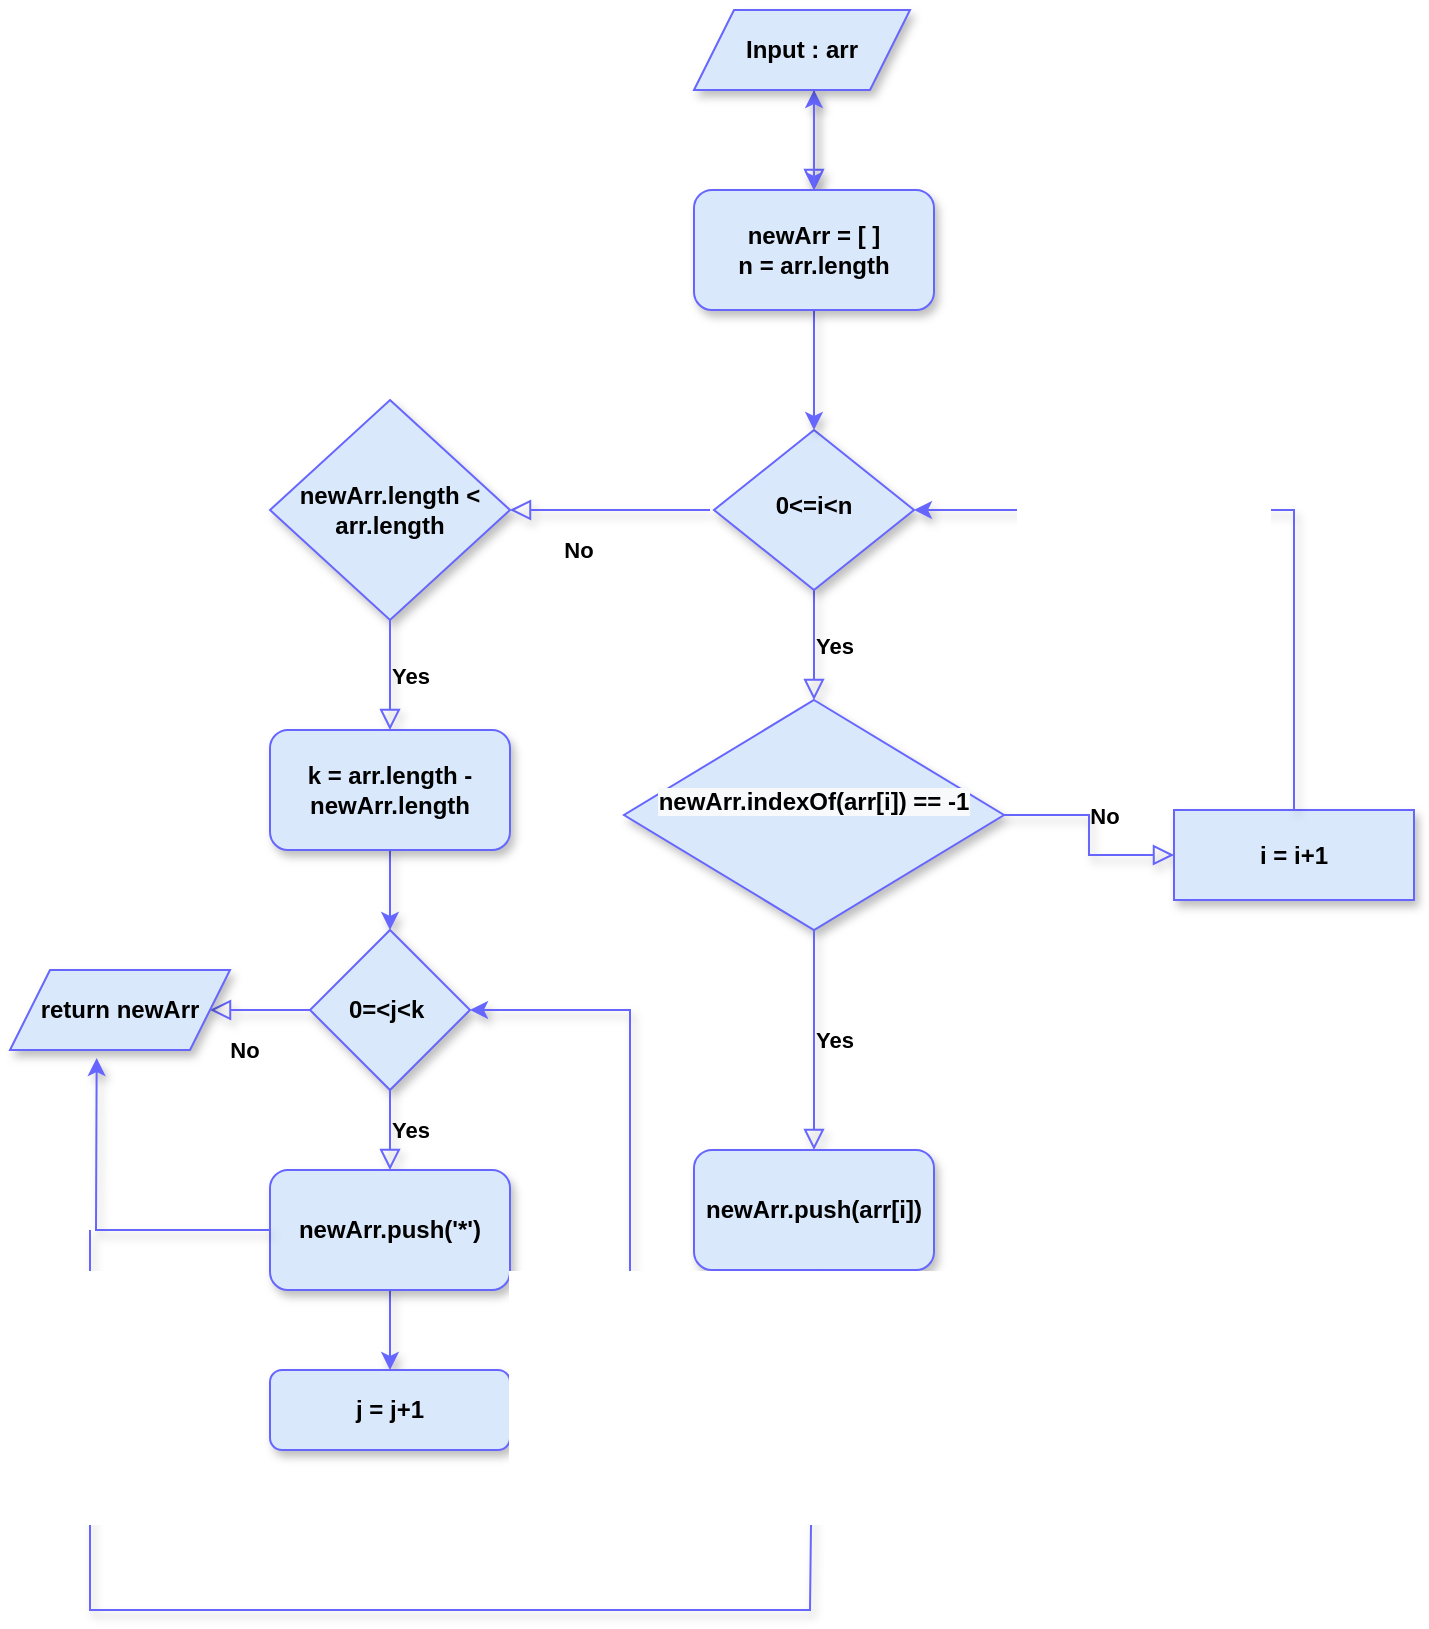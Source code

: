 <mxfile version="20.6.0" type="device" pages="2"><diagram id="C5RBs43oDa-KdzZeNtuy" name="Page-1"><mxGraphModel dx="782" dy="468" grid="1" gridSize="10" guides="1" tooltips="1" connect="1" arrows="1" fold="1" page="1" pageScale="1" pageWidth="827" pageHeight="1169" math="0" shadow="0"><root><mxCell id="WIyWlLk6GJQsqaUBKTNV-0"/><mxCell id="WIyWlLk6GJQsqaUBKTNV-1" parent="WIyWlLk6GJQsqaUBKTNV-0"/><mxCell id="WIyWlLk6GJQsqaUBKTNV-2" value="" style="rounded=0;html=1;jettySize=auto;orthogonalLoop=1;fontSize=11;endArrow=block;endFill=0;endSize=8;strokeWidth=1;shadow=1;labelBackgroundColor=none;edgeStyle=orthogonalEdgeStyle;fontStyle=1;fillColor=#dae8fc;strokeColor=#6666FF;sketch=0;fontFamily=Helvetica;" parent="WIyWlLk6GJQsqaUBKTNV-1" edge="1"><mxGeometry relative="1" as="geometry"><mxPoint x="452" y="120" as="sourcePoint"/><mxPoint x="452" y="170" as="targetPoint"/></mxGeometry></mxCell><mxCell id="RSEDkLNxz4HoEw02nCZS-0" value="" style="edgeStyle=orthogonalEdgeStyle;rounded=0;orthogonalLoop=1;jettySize=auto;html=1;fontStyle=1;fillColor=#dae8fc;strokeColor=#6666FF;sketch=0;shadow=1;fontFamily=Helvetica;" edge="1" parent="WIyWlLk6GJQsqaUBKTNV-1"><mxGeometry relative="1" as="geometry"><mxPoint x="452" y="120" as="sourcePoint"/><mxPoint x="452" y="170" as="targetPoint"/></mxGeometry></mxCell><mxCell id="RSEDkLNxz4HoEw02nCZS-1" value="" style="edgeStyle=orthogonalEdgeStyle;rounded=0;orthogonalLoop=1;jettySize=auto;html=1;fontStyle=1;fillColor=#dae8fc;strokeColor=#6666FF;sketch=0;shadow=1;fontFamily=Helvetica;" edge="1" parent="WIyWlLk6GJQsqaUBKTNV-1"><mxGeometry relative="1" as="geometry"><mxPoint x="452" y="170" as="sourcePoint"/><mxPoint x="452" y="120" as="targetPoint"/></mxGeometry></mxCell><mxCell id="WIyWlLk6GJQsqaUBKTNV-9" value="Yes" style="edgeStyle=orthogonalEdgeStyle;rounded=0;html=1;jettySize=auto;orthogonalLoop=1;fontSize=11;endArrow=block;endFill=0;endSize=8;strokeWidth=1;shadow=1;labelBackgroundColor=none;entryX=0.5;entryY=0;entryDx=0;entryDy=0;fontStyle=1;fillColor=#dae8fc;strokeColor=#6666FF;sketch=0;fontFamily=Helvetica;" parent="WIyWlLk6GJQsqaUBKTNV-1" source="WIyWlLk6GJQsqaUBKTNV-10" target="RSEDkLNxz4HoEw02nCZS-4" edge="1"><mxGeometry y="10" relative="1" as="geometry"><mxPoint as="offset"/><mxPoint x="552" y="330" as="targetPoint"/></mxGeometry></mxCell><mxCell id="WIyWlLk6GJQsqaUBKTNV-10" value="0&amp;lt;=i&amp;lt;n" style="rhombus;whiteSpace=wrap;html=1;shadow=1;fontFamily=Helvetica;fontSize=12;align=center;strokeWidth=1;spacing=6;spacingTop=-4;fontStyle=1;fillColor=#dae8fc;strokeColor=#6666FF;sketch=0;" parent="WIyWlLk6GJQsqaUBKTNV-1" vertex="1"><mxGeometry x="402" y="290" width="100" height="80" as="geometry"/></mxCell><mxCell id="RSEDkLNxz4HoEw02nCZS-3" value="" style="edgeStyle=orthogonalEdgeStyle;rounded=0;orthogonalLoop=1;jettySize=auto;html=1;fontStyle=1;fillColor=#dae8fc;strokeColor=#6666FF;sketch=0;shadow=1;fontFamily=Helvetica;" edge="1" parent="WIyWlLk6GJQsqaUBKTNV-1" source="RSEDkLNxz4HoEw02nCZS-2" target="WIyWlLk6GJQsqaUBKTNV-10"><mxGeometry relative="1" as="geometry"/></mxCell><mxCell id="RSEDkLNxz4HoEw02nCZS-2" value="newArr =&amp;nbsp;[ ]&lt;br&gt;n = arr.length" style="rounded=1;whiteSpace=wrap;html=1;fontStyle=1;fillColor=#dae8fc;strokeColor=#6666FF;sketch=0;shadow=1;fontFamily=Helvetica;" vertex="1" parent="WIyWlLk6GJQsqaUBKTNV-1"><mxGeometry x="392" y="170" width="120" height="60" as="geometry"/></mxCell><mxCell id="RSEDkLNxz4HoEw02nCZS-4" value="&#10;&lt;span style=&quot;color: rgb(0, 0, 0); font-size: 12px; font-style: normal; font-variant-ligatures: normal; font-variant-caps: normal; letter-spacing: normal; orphans: 2; text-align: center; text-indent: 0px; text-transform: none; widows: 2; word-spacing: 0px; -webkit-text-stroke-width: 0px; background-color: rgb(248, 249, 250); text-decoration-thickness: initial; text-decoration-style: initial; text-decoration-color: initial; float: none; display: inline !important;&quot;&gt;newArr.indexOf(arr[i]) == -1&lt;/span&gt;&#10;&#10;" style="rhombus;whiteSpace=wrap;html=1;fontStyle=1;fillColor=#dae8fc;strokeColor=#6666FF;sketch=0;shadow=1;fontFamily=Helvetica;" vertex="1" parent="WIyWlLk6GJQsqaUBKTNV-1"><mxGeometry x="357" y="425" width="190" height="115" as="geometry"/></mxCell><mxCell id="RSEDkLNxz4HoEw02nCZS-11" value="Yes" style="edgeStyle=orthogonalEdgeStyle;rounded=0;html=1;jettySize=auto;orthogonalLoop=1;fontSize=11;endArrow=block;endFill=0;endSize=8;strokeWidth=1;shadow=1;labelBackgroundColor=none;exitX=0.5;exitY=1;exitDx=0;exitDy=0;fontStyle=1;fillColor=#dae8fc;strokeColor=#6666FF;sketch=0;fontFamily=Helvetica;" edge="1" parent="WIyWlLk6GJQsqaUBKTNV-1" source="RSEDkLNxz4HoEw02nCZS-4" target="RSEDkLNxz4HoEw02nCZS-12"><mxGeometry y="10" relative="1" as="geometry"><mxPoint as="offset"/><mxPoint x="462" y="380" as="sourcePoint"/><mxPoint x="452" y="650" as="targetPoint"/></mxGeometry></mxCell><mxCell id="RSEDkLNxz4HoEw02nCZS-12" value="newArr.push(arr[i])" style="rounded=1;whiteSpace=wrap;html=1;fontStyle=1;fillColor=#dae8fc;strokeColor=#6666FF;sketch=0;shadow=1;fontFamily=Helvetica;" vertex="1" parent="WIyWlLk6GJQsqaUBKTNV-1"><mxGeometry x="392" y="650" width="120" height="60" as="geometry"/></mxCell><mxCell id="RSEDkLNxz4HoEw02nCZS-15" value="No" style="rounded=0;html=1;jettySize=auto;orthogonalLoop=1;fontSize=11;endArrow=block;endFill=0;endSize=8;strokeWidth=1;shadow=1;labelBackgroundColor=none;edgeStyle=orthogonalEdgeStyle;exitX=1;exitY=0.5;exitDx=0;exitDy=0;fontStyle=1;entryX=0;entryY=0.5;entryDx=0;entryDy=0;fillColor=#dae8fc;strokeColor=#6666FF;sketch=0;fontFamily=Helvetica;" edge="1" parent="WIyWlLk6GJQsqaUBKTNV-1" source="RSEDkLNxz4HoEw02nCZS-4" target="RSEDkLNxz4HoEw02nCZS-16"><mxGeometry x="0.333" y="20" relative="1" as="geometry"><mxPoint as="offset"/><mxPoint x="472" y="390" as="sourcePoint"/><mxPoint x="632" y="505" as="targetPoint"/></mxGeometry></mxCell><mxCell id="RSEDkLNxz4HoEw02nCZS-16" value="i = i+1" style="rounded=0;whiteSpace=wrap;html=1;fontStyle=1;fillColor=#dae8fc;strokeColor=#6666FF;sketch=0;shadow=1;fontFamily=Helvetica;" vertex="1" parent="WIyWlLk6GJQsqaUBKTNV-1"><mxGeometry x="632" y="480" width="120" height="45" as="geometry"/></mxCell><mxCell id="RSEDkLNxz4HoEw02nCZS-17" value="" style="endArrow=classic;html=1;rounded=0;entryX=1;entryY=0.5;entryDx=0;entryDy=0;fontStyle=1;fillColor=#dae8fc;strokeColor=#6666FF;sketch=0;shadow=1;fontFamily=Helvetica;" edge="1" parent="WIyWlLk6GJQsqaUBKTNV-1" target="WIyWlLk6GJQsqaUBKTNV-10"><mxGeometry width="50" height="50" relative="1" as="geometry"><mxPoint x="692" y="480" as="sourcePoint"/><mxPoint x="552" y="420" as="targetPoint"/><Array as="points"><mxPoint x="692" y="330"/></Array></mxGeometry></mxCell><mxCell id="RSEDkLNxz4HoEw02nCZS-18" value="No" style="rounded=0;html=1;jettySize=auto;orthogonalLoop=1;fontSize=11;endArrow=block;endFill=0;endSize=8;strokeWidth=1;shadow=1;labelBackgroundColor=none;edgeStyle=orthogonalEdgeStyle;fillColor=#dae8fc;strokeColor=#6666FF;sketch=0;fontFamily=Helvetica;fontStyle=1" edge="1" parent="WIyWlLk6GJQsqaUBKTNV-1"><mxGeometry x="0.333" y="20" relative="1" as="geometry"><mxPoint as="offset"/><mxPoint x="400" y="330" as="sourcePoint"/><mxPoint x="300" y="330" as="targetPoint"/></mxGeometry></mxCell><mxCell id="RSEDkLNxz4HoEw02nCZS-19" value="newArr.length &amp;lt; arr.length" style="rhombus;whiteSpace=wrap;html=1;fillColor=#dae8fc;strokeColor=#6666FF;sketch=0;shadow=1;fontFamily=Helvetica;fontStyle=1" vertex="1" parent="WIyWlLk6GJQsqaUBKTNV-1"><mxGeometry x="180" y="275" width="120" height="110" as="geometry"/></mxCell><mxCell id="RSEDkLNxz4HoEw02nCZS-22" value="Yes" style="edgeStyle=orthogonalEdgeStyle;rounded=0;html=1;jettySize=auto;orthogonalLoop=1;fontSize=11;endArrow=block;endFill=0;endSize=8;strokeWidth=1;shadow=1;labelBackgroundColor=none;exitX=0.5;exitY=1;exitDx=0;exitDy=0;fillColor=#dae8fc;strokeColor=#6666FF;sketch=0;fontFamily=Helvetica;fontStyle=1" edge="1" parent="WIyWlLk6GJQsqaUBKTNV-1" source="RSEDkLNxz4HoEw02nCZS-19"><mxGeometry y="10" relative="1" as="geometry"><mxPoint as="offset"/><mxPoint x="220" y="370" as="sourcePoint"/><mxPoint x="240" y="440" as="targetPoint"/></mxGeometry></mxCell><mxCell id="RSEDkLNxz4HoEw02nCZS-25" value="" style="edgeStyle=orthogonalEdgeStyle;rounded=0;orthogonalLoop=1;jettySize=auto;html=1;fillColor=#dae8fc;strokeColor=#6666FF;sketch=0;shadow=1;fontFamily=Helvetica;fontStyle=1" edge="1" parent="WIyWlLk6GJQsqaUBKTNV-1" source="RSEDkLNxz4HoEw02nCZS-23" target="RSEDkLNxz4HoEw02nCZS-24"><mxGeometry relative="1" as="geometry"/></mxCell><mxCell id="RSEDkLNxz4HoEw02nCZS-23" value="k = arr.length - newArr.length" style="rounded=1;whiteSpace=wrap;html=1;fillColor=#dae8fc;strokeColor=#6666FF;sketch=0;shadow=1;fontFamily=Helvetica;fontStyle=1" vertex="1" parent="WIyWlLk6GJQsqaUBKTNV-1"><mxGeometry x="180" y="440" width="120" height="60" as="geometry"/></mxCell><mxCell id="RSEDkLNxz4HoEw02nCZS-24" value="0=&amp;lt;j&amp;lt;k&amp;nbsp;" style="rhombus;whiteSpace=wrap;html=1;rounded=0;sketch=0;fillColor=#dae8fc;strokeColor=#6666FF;shadow=1;fontFamily=Helvetica;fontStyle=1" vertex="1" parent="WIyWlLk6GJQsqaUBKTNV-1"><mxGeometry x="200" y="540" width="80" height="80" as="geometry"/></mxCell><mxCell id="RSEDkLNxz4HoEw02nCZS-26" value="Yes" style="edgeStyle=orthogonalEdgeStyle;rounded=0;html=1;jettySize=auto;orthogonalLoop=1;fontSize=11;endArrow=block;endFill=0;endSize=8;strokeWidth=1;shadow=1;labelBackgroundColor=none;exitX=0.5;exitY=1;exitDx=0;exitDy=0;fillColor=#dae8fc;strokeColor=#6666FF;sketch=0;fontFamily=Helvetica;fontStyle=1" edge="1" parent="WIyWlLk6GJQsqaUBKTNV-1" source="RSEDkLNxz4HoEw02nCZS-24"><mxGeometry y="10" relative="1" as="geometry"><mxPoint as="offset"/><mxPoint x="230" y="380" as="sourcePoint"/><mxPoint x="240" y="660" as="targetPoint"/></mxGeometry></mxCell><mxCell id="RSEDkLNxz4HoEw02nCZS-30" value="" style="edgeStyle=orthogonalEdgeStyle;rounded=0;orthogonalLoop=1;jettySize=auto;html=1;fillColor=#dae8fc;strokeColor=#6666FF;sketch=0;shadow=1;fontFamily=Helvetica;fontStyle=1" edge="1" parent="WIyWlLk6GJQsqaUBKTNV-1" source="RSEDkLNxz4HoEw02nCZS-28"><mxGeometry relative="1" as="geometry"><mxPoint x="240" y="760" as="targetPoint"/></mxGeometry></mxCell><mxCell id="RSEDkLNxz4HoEw02nCZS-28" value="newArr.push('*')" style="rounded=1;whiteSpace=wrap;html=1;sketch=0;fillColor=#dae8fc;strokeColor=#6666FF;shadow=1;fontFamily=Helvetica;fontStyle=1" vertex="1" parent="WIyWlLk6GJQsqaUBKTNV-1"><mxGeometry x="180" y="660" width="120" height="60" as="geometry"/></mxCell><mxCell id="RSEDkLNxz4HoEw02nCZS-29" value="j = j+1" style="whiteSpace=wrap;html=1;rounded=1;sketch=0;fillColor=#dae8fc;strokeColor=#6666FF;shadow=1;fontFamily=Helvetica;fontStyle=1" vertex="1" parent="WIyWlLk6GJQsqaUBKTNV-1"><mxGeometry x="180" y="760" width="120" height="40" as="geometry"/></mxCell><mxCell id="RSEDkLNxz4HoEw02nCZS-33" value="" style="endArrow=classic;html=1;rounded=0;exitX=1;exitY=0.5;exitDx=0;exitDy=0;entryX=1;entryY=0.5;entryDx=0;entryDy=0;fillColor=#dae8fc;strokeColor=#6666FF;sketch=0;shadow=1;fontFamily=Helvetica;fontStyle=1" edge="1" parent="WIyWlLk6GJQsqaUBKTNV-1" source="RSEDkLNxz4HoEw02nCZS-29" target="RSEDkLNxz4HoEw02nCZS-24"><mxGeometry width="50" height="50" relative="1" as="geometry"><mxPoint x="380" y="680" as="sourcePoint"/><mxPoint x="430" y="630" as="targetPoint"/><Array as="points"><mxPoint x="360" y="780"/><mxPoint x="360" y="580"/></Array></mxGeometry></mxCell><mxCell id="RSEDkLNxz4HoEw02nCZS-34" value="No" style="rounded=0;html=1;jettySize=auto;orthogonalLoop=1;fontSize=11;endArrow=block;endFill=0;endSize=8;strokeWidth=1;shadow=1;labelBackgroundColor=none;edgeStyle=orthogonalEdgeStyle;exitX=0;exitY=0.5;exitDx=0;exitDy=0;fillColor=#dae8fc;strokeColor=#6666FF;sketch=0;fontFamily=Helvetica;fontStyle=1" edge="1" parent="WIyWlLk6GJQsqaUBKTNV-1" source="RSEDkLNxz4HoEw02nCZS-24"><mxGeometry x="0.333" y="20" relative="1" as="geometry"><mxPoint as="offset"/><mxPoint x="220" y="370" as="sourcePoint"/><mxPoint x="150" y="580" as="targetPoint"/></mxGeometry></mxCell><mxCell id="RSEDkLNxz4HoEw02nCZS-35" value="Input : arr" style="shape=parallelogram;perimeter=parallelogramPerimeter;whiteSpace=wrap;html=1;fixedSize=1;rounded=0;sketch=0;fillColor=#dae8fc;strokeColor=#6666FF;shadow=1;fontFamily=Helvetica;fontStyle=1" vertex="1" parent="WIyWlLk6GJQsqaUBKTNV-1"><mxGeometry x="392" y="80" width="108" height="40" as="geometry"/></mxCell><mxCell id="RSEDkLNxz4HoEw02nCZS-36" value="return newArr" style="shape=parallelogram;perimeter=parallelogramPerimeter;whiteSpace=wrap;html=1;fixedSize=1;rounded=0;sketch=0;fillColor=#dae8fc;strokeColor=#6666FF;shadow=1;fontFamily=Helvetica;fontStyle=1" vertex="1" parent="WIyWlLk6GJQsqaUBKTNV-1"><mxGeometry x="50" y="560" width="110" height="40" as="geometry"/></mxCell><mxCell id="RSEDkLNxz4HoEw02nCZS-37" value="" style="endArrow=classic;html=1;rounded=0;exitX=0;exitY=0.5;exitDx=0;exitDy=0;entryX=0.394;entryY=1.1;entryDx=0;entryDy=0;entryPerimeter=0;fillColor=#dae8fc;strokeColor=#6666FF;sketch=0;shadow=1;fontFamily=Helvetica;fontStyle=1" edge="1" parent="WIyWlLk6GJQsqaUBKTNV-1" source="RSEDkLNxz4HoEw02nCZS-28" target="RSEDkLNxz4HoEw02nCZS-36"><mxGeometry width="50" height="50" relative="1" as="geometry"><mxPoint x="260" y="620" as="sourcePoint"/><mxPoint x="310" y="570" as="targetPoint"/><Array as="points"><mxPoint x="93" y="690"/></Array></mxGeometry></mxCell><mxCell id="RSEDkLNxz4HoEw02nCZS-39" value="" style="endArrow=none;html=1;rounded=0;exitX=0.5;exitY=1;exitDx=0;exitDy=0;fillColor=#dae8fc;strokeColor=#6666FF;sketch=0;shadow=1;fontFamily=Helvetica;fontStyle=1" edge="1" parent="WIyWlLk6GJQsqaUBKTNV-1" source="RSEDkLNxz4HoEw02nCZS-12"><mxGeometry width="50" height="50" relative="1" as="geometry"><mxPoint x="260" y="720" as="sourcePoint"/><mxPoint x="90" y="690" as="targetPoint"/><Array as="points"><mxPoint x="450" y="880"/><mxPoint x="90" y="880"/></Array></mxGeometry></mxCell></root></mxGraphModel></diagram><diagram id="aJMLZ4m8IlvrBYdZN97P" name="Trang-2"><mxGraphModel dx="782" dy="468" grid="1" gridSize="10" guides="1" tooltips="1" connect="1" arrows="1" fold="1" page="1" pageScale="1" pageWidth="827" pageHeight="1169" math="0" shadow="0"><root><mxCell id="0"/><mxCell id="1" parent="0"/><mxCell id="wZY5ewXqeVkKnm4NxcR5-3" value="" style="edgeStyle=orthogonalEdgeStyle;rounded=0;sketch=0;orthogonalLoop=1;jettySize=auto;html=1;shadow=1;strokeColor=#6c8ebf;fontFamily=Helvetica;fillColor=#dae8fc;fontStyle=1" edge="1" parent="1" source="wZY5ewXqeVkKnm4NxcR5-1" target="wZY5ewXqeVkKnm4NxcR5-2"><mxGeometry relative="1" as="geometry"/></mxCell><mxCell id="wZY5ewXqeVkKnm4NxcR5-1" value="Input : Arr" style="shape=parallelogram;perimeter=parallelogramPerimeter;whiteSpace=wrap;html=1;fixedSize=1;shadow=1;strokeColor=#6c8ebf;fontFamily=Helvetica;fillColor=#dae8fc;fontStyle=1" vertex="1" parent="1"><mxGeometry x="398" y="60" width="120" height="60" as="geometry"/></mxCell><mxCell id="wZY5ewXqeVkKnm4NxcR5-5" value="" style="edgeStyle=orthogonalEdgeStyle;rounded=0;sketch=0;orthogonalLoop=1;jettySize=auto;html=1;shadow=1;strokeColor=#6c8ebf;fontFamily=Helvetica;fillColor=#dae8fc;fontStyle=1" edge="1" parent="1" source="wZY5ewXqeVkKnm4NxcR5-2" target="wZY5ewXqeVkKnm4NxcR5-4"><mxGeometry relative="1" as="geometry"/></mxCell><mxCell id="wZY5ewXqeVkKnm4NxcR5-2" value="result =&amp;nbsp;[ ]&lt;br&gt;container =&amp;nbsp;{}" style="whiteSpace=wrap;html=1;strokeColor=#6c8ebf;shadow=1;fillColor=#dae8fc;fontStyle=1" vertex="1" parent="1"><mxGeometry x="398" y="170" width="120" height="60" as="geometry"/></mxCell><mxCell id="wZY5ewXqeVkKnm4NxcR5-4" value="0=&amp;lt;i&amp;lt;arr.length" style="rhombus;whiteSpace=wrap;html=1;strokeColor=#6c8ebf;shadow=1;fillColor=#dae8fc;fontStyle=1" vertex="1" parent="1"><mxGeometry x="608" y="280" width="100" height="65" as="geometry"/></mxCell><mxCell id="854uidK-rF2_v2IHz5wW-1" value="Yes" style="edgeStyle=orthogonalEdgeStyle;rounded=0;html=1;jettySize=auto;orthogonalLoop=1;fontSize=11;endArrow=block;endFill=0;endSize=8;strokeWidth=1;shadow=0;labelBackgroundColor=none;exitX=0.5;exitY=1;exitDx=0;exitDy=0;fillColor=#dae8fc;strokeColor=#6c8ebf;fontStyle=1" edge="1" parent="1" source="wZY5ewXqeVkKnm4NxcR5-4" target="854uidK-rF2_v2IHz5wW-2"><mxGeometry y="10" relative="1" as="geometry"><mxPoint as="offset"/><mxPoint x="288" y="370" as="sourcePoint"/><mxPoint x="458" y="460" as="targetPoint"/></mxGeometry></mxCell><mxCell id="854uidK-rF2_v2IHz5wW-2" value="arr[i] in container" style="rhombus;whiteSpace=wrap;html=1;shadow=1;strokeColor=#6c8ebf;fontFamily=Helvetica;fillColor=#dae8fc;fontStyle=1" vertex="1" parent="1"><mxGeometry x="618" y="390" width="80" height="80" as="geometry"/></mxCell><mxCell id="854uidK-rF2_v2IHz5wW-4" value="container[arr[i]] ++" style="rounded=1;whiteSpace=wrap;html=1;shadow=1;strokeColor=#6c8ebf;fontFamily=Helvetica;fillColor=#dae8fc;fontStyle=1" vertex="1" parent="1"><mxGeometry x="458" y="410" width="110" height="40" as="geometry"/></mxCell><mxCell id="854uidK-rF2_v2IHz5wW-5" value="No" style="rounded=0;html=1;jettySize=auto;orthogonalLoop=1;fontSize=11;endArrow=block;endFill=0;endSize=8;strokeWidth=1;shadow=0;labelBackgroundColor=none;edgeStyle=orthogonalEdgeStyle;exitX=0.5;exitY=1;exitDx=0;exitDy=0;fillColor=#dae8fc;strokeColor=#6c8ebf;fontStyle=1" edge="1" parent="1" source="854uidK-rF2_v2IHz5wW-2" target="854uidK-rF2_v2IHz5wW-6"><mxGeometry x="0.333" y="20" relative="1" as="geometry"><mxPoint as="offset"/><mxPoint x="288" y="370" as="sourcePoint"/><mxPoint x="458" y="520" as="targetPoint"/></mxGeometry></mxCell><mxCell id="854uidK-rF2_v2IHz5wW-6" value="&lt;br&gt;&lt;span style=&quot;color: rgb(0, 0, 0); font-family: Helvetica; font-size: 12px; font-style: normal; font-variant-ligatures: normal; font-variant-caps: normal; letter-spacing: normal; orphans: 2; text-align: center; text-indent: 0px; text-transform: none; widows: 2; word-spacing: 0px; -webkit-text-stroke-width: 0px; background-color: rgb(248, 249, 250); text-decoration-thickness: initial; text-decoration-style: initial; text-decoration-color: initial; float: none; display: inline !important;&quot;&gt;container[arr[i]] = 1&lt;/span&gt;&lt;br&gt;" style="rounded=1;whiteSpace=wrap;html=1;shadow=1;strokeColor=#6c8ebf;fontFamily=Helvetica;fillColor=#dae8fc;fontStyle=1" vertex="1" parent="1"><mxGeometry x="598" y="520" width="120" height="40" as="geometry"/></mxCell><mxCell id="854uidK-rF2_v2IHz5wW-9" value="No" style="rounded=0;html=1;jettySize=auto;orthogonalLoop=1;fontSize=11;endArrow=block;endFill=0;endSize=8;strokeWidth=1;shadow=0;labelBackgroundColor=none;edgeStyle=orthogonalEdgeStyle;exitX=0;exitY=0.5;exitDx=0;exitDy=0;fillColor=#dae8fc;strokeColor=#6c8ebf;fontStyle=1" edge="1" parent="1" source="wZY5ewXqeVkKnm4NxcR5-4" target="854uidK-rF2_v2IHz5wW-10"><mxGeometry x="0.333" y="20" relative="1" as="geometry"><mxPoint as="offset"/><mxPoint x="288" y="370" as="sourcePoint"/><mxPoint x="328" y="313" as="targetPoint"/></mxGeometry></mxCell><mxCell id="854uidK-rF2_v2IHz5wW-10" value="k in container" style="rhombus;whiteSpace=wrap;html=1;shadow=1;strokeColor=#6c8ebf;fontFamily=Helvetica;fillColor=#dae8fc;fontStyle=1" vertex="1" parent="1"><mxGeometry x="258" y="272.5" width="100" height="80" as="geometry"/></mxCell><mxCell id="854uidK-rF2_v2IHz5wW-11" value="Yes" style="edgeStyle=orthogonalEdgeStyle;rounded=0;html=1;jettySize=auto;orthogonalLoop=1;fontSize=11;endArrow=block;endFill=0;endSize=8;strokeWidth=1;shadow=0;labelBackgroundColor=none;exitX=0.5;exitY=1;exitDx=0;exitDy=0;fillColor=#dae8fc;strokeColor=#6c8ebf;fontStyle=1" edge="1" parent="1" source="854uidK-rF2_v2IHz5wW-10" target="854uidK-rF2_v2IHz5wW-12"><mxGeometry y="10" relative="1" as="geometry"><mxPoint as="offset"/><mxPoint x="288" y="370" as="sourcePoint"/><mxPoint x="308" y="410" as="targetPoint"/></mxGeometry></mxCell><mxCell id="854uidK-rF2_v2IHz5wW-12" value="container[k] = 1" style="rhombus;whiteSpace=wrap;html=1;shadow=1;strokeColor=#6c8ebf;fontFamily=Helvetica;fillColor=#dae8fc;fontStyle=1" vertex="1" parent="1"><mxGeometry x="258" y="390" width="100" height="80" as="geometry"/></mxCell><mxCell id="854uidK-rF2_v2IHz5wW-13" value="Yes" style="edgeStyle=orthogonalEdgeStyle;rounded=0;html=1;jettySize=auto;orthogonalLoop=1;fontSize=11;endArrow=block;endFill=0;endSize=8;strokeWidth=1;shadow=0;labelBackgroundColor=none;exitX=0.5;exitY=1;exitDx=0;exitDy=0;fillColor=#dae8fc;strokeColor=#6c8ebf;fontStyle=1" edge="1" parent="1" source="854uidK-rF2_v2IHz5wW-12" target="854uidK-rF2_v2IHz5wW-14"><mxGeometry y="10" relative="1" as="geometry"><mxPoint as="offset"/><mxPoint x="298" y="380" as="sourcePoint"/><mxPoint x="308" y="520" as="targetPoint"/></mxGeometry></mxCell><mxCell id="854uidK-rF2_v2IHz5wW-14" value="result.push(k)" style="rounded=1;whiteSpace=wrap;html=1;shadow=1;strokeColor=#6c8ebf;fontFamily=Helvetica;fillColor=#dae8fc;fontStyle=1" vertex="1" parent="1"><mxGeometry x="248" y="520" width="120" height="40" as="geometry"/></mxCell><mxCell id="854uidK-rF2_v2IHz5wW-15" value="No" style="rounded=0;html=1;jettySize=auto;orthogonalLoop=1;fontSize=11;endArrow=block;endFill=0;endSize=8;strokeWidth=1;shadow=0;labelBackgroundColor=none;edgeStyle=orthogonalEdgeStyle;exitX=0;exitY=0.5;exitDx=0;exitDy=0;entryX=0.5;entryY=0;entryDx=0;entryDy=0;fillColor=#dae8fc;strokeColor=#6c8ebf;fontStyle=1" edge="1" parent="1" source="854uidK-rF2_v2IHz5wW-10" target="854uidK-rF2_v2IHz5wW-21"><mxGeometry x="0.333" y="20" relative="1" as="geometry"><mxPoint as="offset"/><mxPoint x="288" y="370" as="sourcePoint"/><mxPoint x="143" y="352.5" as="targetPoint"/></mxGeometry></mxCell><mxCell id="854uidK-rF2_v2IHz5wW-16" style="edgeStyle=orthogonalEdgeStyle;rounded=0;sketch=0;orthogonalLoop=1;jettySize=auto;html=1;exitX=0.5;exitY=1;exitDx=0;exitDy=0;shadow=1;strokeColor=#6c8ebf;fontFamily=Helvetica;fillColor=#dae8fc;fontStyle=1" edge="1" parent="1" source="854uidK-rF2_v2IHz5wW-4" target="854uidK-rF2_v2IHz5wW-4"><mxGeometry relative="1" as="geometry"/></mxCell><mxCell id="854uidK-rF2_v2IHz5wW-17" value="Yes" style="edgeStyle=orthogonalEdgeStyle;rounded=0;html=1;jettySize=auto;orthogonalLoop=1;fontSize=11;endArrow=block;endFill=0;endSize=8;strokeWidth=1;shadow=0;labelBackgroundColor=none;entryX=1;entryY=0.5;entryDx=0;entryDy=0;exitX=0;exitY=0.5;exitDx=0;exitDy=0;fillColor=#dae8fc;strokeColor=#6c8ebf;fontStyle=1" edge="1" parent="1" source="854uidK-rF2_v2IHz5wW-2" target="854uidK-rF2_v2IHz5wW-4"><mxGeometry y="10" relative="1" as="geometry"><mxPoint as="offset"/><mxPoint x="288" y="370" as="sourcePoint"/><mxPoint x="288" y="425" as="targetPoint"/></mxGeometry></mxCell><mxCell id="854uidK-rF2_v2IHz5wW-18" value="" style="endArrow=classic;html=1;rounded=0;shadow=1;sketch=0;strokeColor=#6c8ebf;fontFamily=Helvetica;exitX=0;exitY=0.5;exitDx=0;exitDy=0;entryX=1;entryY=0.5;entryDx=0;entryDy=0;fillColor=#dae8fc;fontStyle=1" edge="1" parent="1" source="854uidK-rF2_v2IHz5wW-4" target="854uidK-rF2_v2IHz5wW-12"><mxGeometry width="50" height="50" relative="1" as="geometry"><mxPoint x="588" y="420" as="sourcePoint"/><mxPoint x="638" y="370" as="targetPoint"/></mxGeometry></mxCell><mxCell id="854uidK-rF2_v2IHz5wW-19" value="" style="endArrow=none;html=1;rounded=0;shadow=1;sketch=0;strokeColor=#6c8ebf;fontFamily=Helvetica;exitX=0;exitY=0.5;exitDx=0;exitDy=0;fillColor=#dae8fc;fontStyle=1" edge="1" parent="1" source="854uidK-rF2_v2IHz5wW-6"><mxGeometry width="50" height="50" relative="1" as="geometry"><mxPoint x="588" y="420" as="sourcePoint"/><mxPoint x="438" y="430" as="targetPoint"/><Array as="points"><mxPoint x="438" y="540"/></Array></mxGeometry></mxCell><mxCell id="854uidK-rF2_v2IHz5wW-20" value="No" style="rounded=0;html=1;jettySize=auto;orthogonalLoop=1;fontSize=11;endArrow=block;endFill=0;endSize=8;strokeWidth=1;shadow=0;labelBackgroundColor=none;edgeStyle=orthogonalEdgeStyle;exitX=0;exitY=0.5;exitDx=0;exitDy=0;entryX=0.25;entryY=1;entryDx=0;entryDy=0;fillColor=#dae8fc;strokeColor=#6c8ebf;fontStyle=1" edge="1" parent="1" source="854uidK-rF2_v2IHz5wW-12" target="854uidK-rF2_v2IHz5wW-21"><mxGeometry x="0.333" y="20" relative="1" as="geometry"><mxPoint as="offset"/><mxPoint x="288" y="370" as="sourcePoint"/><mxPoint x="115.5" y="397.5" as="targetPoint"/></mxGeometry></mxCell><mxCell id="854uidK-rF2_v2IHz5wW-21" value="return result" style="shape=parallelogram;perimeter=parallelogramPerimeter;whiteSpace=wrap;html=1;fixedSize=1;shadow=1;strokeColor=#6c8ebf;fontFamily=Helvetica;fillColor=#dae8fc;fontStyle=1" vertex="1" parent="1"><mxGeometry x="100" y="352.5" width="110" height="45" as="geometry"/></mxCell></root></mxGraphModel></diagram></mxfile>